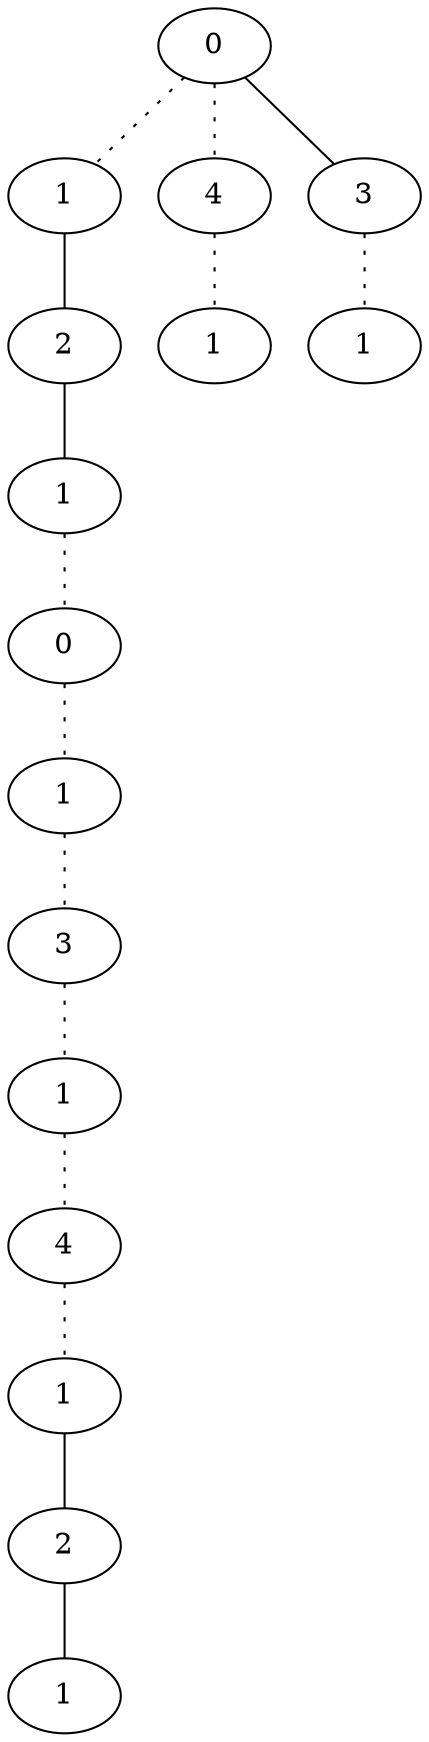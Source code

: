 graph {
a0[label=0];
a1[label=1];
a2[label=2];
a3[label=1];
a4[label=0];
a5[label=1];
a6[label=3];
a7[label=1];
a8[label=4];
a9[label=1];
a10[label=2];
a11[label=1];
a12[label=4];
a13[label=1];
a14[label=3];
a15[label=1];
a0 -- a1 [style=dotted];
a0 -- a12 [style=dotted];
a0 -- a14;
a1 -- a2;
a2 -- a3;
a3 -- a4 [style=dotted];
a4 -- a5 [style=dotted];
a5 -- a6 [style=dotted];
a6 -- a7 [style=dotted];
a7 -- a8 [style=dotted];
a8 -- a9 [style=dotted];
a9 -- a10;
a10 -- a11;
a12 -- a13 [style=dotted];
a14 -- a15 [style=dotted];
}
